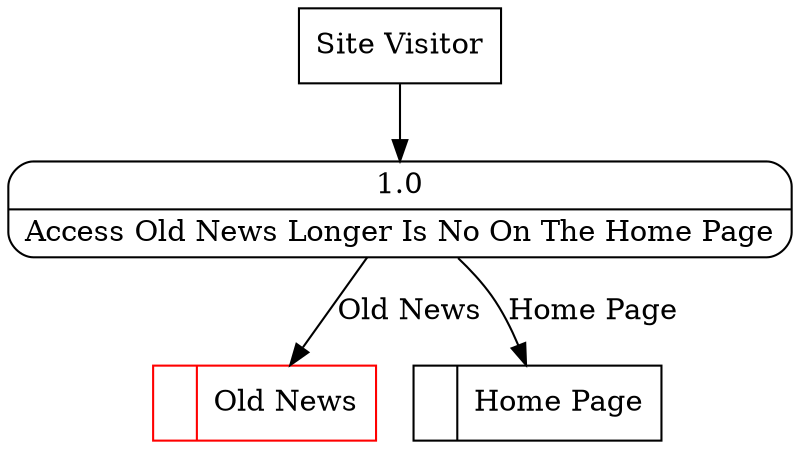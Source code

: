 digraph dfd2{ 
node[shape=record]
200 [label="<f0>  |<f1> Old News " color=red];
201 [label="<f0>  |<f1> Home Page " ];
202 [label="Site Visitor" shape=box];
203 [label="{<f0> 1.0|<f1> Access Old News Longer Is No On The Home Page }" shape=Mrecord];
202 -> 203
203 -> 200 [label="Old News"]
203 -> 201 [label="Home Page"]
}